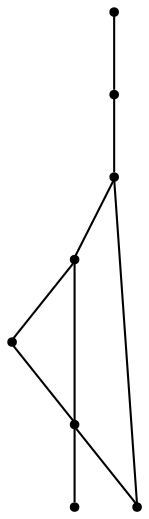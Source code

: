 graph {
  node [shape=point,comment="{\"directed\":false,\"doi\":\"10.1007/978-3-662-45803-7_37\",\"figure\":\"1 (1)\"}"]

  v0 [pos="871.8994084012609,768.5657778299028"]
  v1 [pos="788.5059528439069,851.9427735665283"]
  v2 [pos="805.1846439553777,701.8641812406024"]
  v3 [pos="738.4698795094945,918.6443701558289"]
  v4 [pos="638.3977328406697,935.3197693031539"]
  v5 [pos="705.112497286553,701.8641812406024"]
  v6 [pos="655.0764239521405,835.2673744192034"]
  v7 [pos="571.6829683947866,835.2673744192034"]

  v0 -- v1 [id="-1",pos="871.8994084012609,768.5657778299028 788.5059528439069,851.9427735665283 788.5059528439069,851.9427735665283 788.5059528439069,851.9427735665283"]
  v4 -- v6 [id="-2",pos="638.3977328406697,935.3197693031539 655.0764239521405,835.2673744192034 655.0764239521405,835.2673744192034 655.0764239521405,835.2673744192034"]
  v6 -- v5 [id="-3",pos="655.0764239521405,835.2673744192034 705.112497286553,701.8641812406024 705.112497286553,701.8641812406024 705.112497286553,701.8641812406024"]
  v6 -- v7 [id="-4",pos="655.0764239521405,835.2673744192034 571.6829683947866,835.2673744192034 571.6829683947866,835.2673744192034 571.6829683947866,835.2673744192034"]
  v6 -- v3 [id="-5",pos="655.0764239521405,835.2673744192034 738.4698795094945,918.6443701558289 738.4698795094945,918.6443701558289 738.4698795094945,918.6443701558289"]
  v5 -- v1 [id="-6",pos="705.112497286553,701.8641812406024 788.5059528439069,851.9427735665283 788.5059528439069,851.9427735665283 788.5059528439069,851.9427735665283"]
  v3 -- v4 [id="-7",pos="738.4698795094945,918.6443701558289 638.3977328406697,935.3197693031539 638.3977328406697,935.3197693031539 638.3977328406697,935.3197693031539"]
  v1 -- v3 [id="-8",pos="788.5059528439069,851.9427735665283 738.4698795094945,918.6443701558289 738.4698795094945,918.6443701558289 738.4698795094945,918.6443701558289"]
  v2 -- v0 [id="-9",pos="805.1846439553777,701.8641812406024 871.8994084012609,768.5657778299028 871.8994084012609,768.5657778299028 871.8994084012609,768.5657778299028"]
}